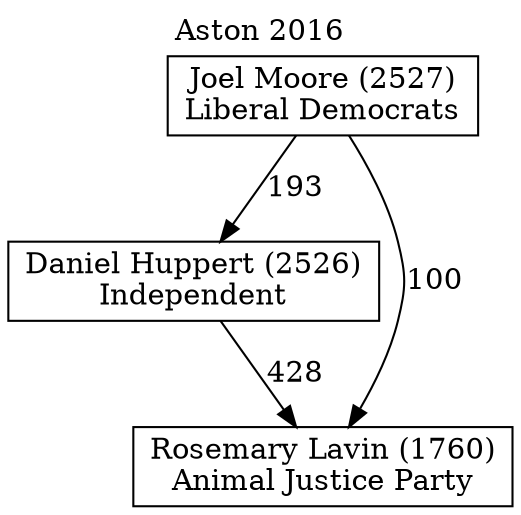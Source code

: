 // House preference flow
digraph "Rosemary Lavin (1760)_Aston_2016" {
	graph [label="Aston 2016" labelloc=t mclimit=10]
	node [shape=box]
	"Joel Moore (2527)" [label="Joel Moore (2527)
Liberal Democrats"]
	"Daniel Huppert (2526)" [label="Daniel Huppert (2526)
Independent"]
	"Rosemary Lavin (1760)" [label="Rosemary Lavin (1760)
Animal Justice Party"]
	"Joel Moore (2527)" -> "Rosemary Lavin (1760)" [label=100]
	"Daniel Huppert (2526)" -> "Rosemary Lavin (1760)" [label=428]
	"Joel Moore (2527)" -> "Daniel Huppert (2526)" [label=193]
}
